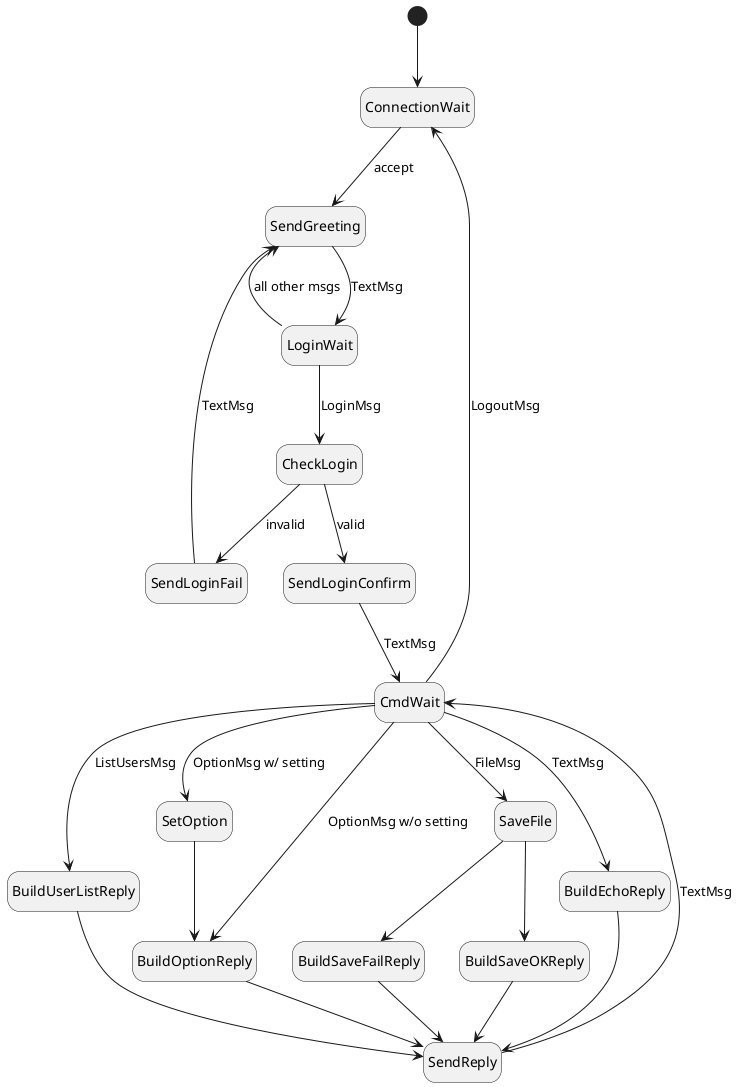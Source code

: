 @startuml
'https://plantuml.com/state-diagram
hide empty description
'scale 350 width

[*] --> ConnectionWait
ConnectionWait --> SendGreeting : accept
SendGreeting --> LoginWait : TextMsg

LoginWait --> CheckLogin : LoginMsg
LoginWait --> SendGreeting : all other msgs
CheckLogin --> SendLoginFail : invalid
SendLoginFail --> SendGreeting : TextMsg
CheckLogin --> SendLoginConfirm : valid
SendLoginConfirm --> CmdWait : TextMsg
CmdWait --> ConnectionWait : LogoutMsg

CmdWait --> BuildUserListReply : ListUsersMsg
CmdWait --> SetOption : OptionMsg w/ setting
CmdWait --> BuildOptionReply : OptionMsg w/o setting
SetOption --> BuildOptionReply
CmdWait --> SaveFile : FileMsg
SaveFile --> BuildSaveOKReply
SaveFile --> BuildSaveFailReply
CmdWait --> BuildEchoReply : TextMsg

BuildUserListReply --> SendReply
BuildOptionReply --> SendReply
BuildSaveOKReply --> SendReply
BuildSaveFailReply --> SendReply
BuildEchoReply --> SendReply

SendReply --> CmdWait : TextMsg

@enduml